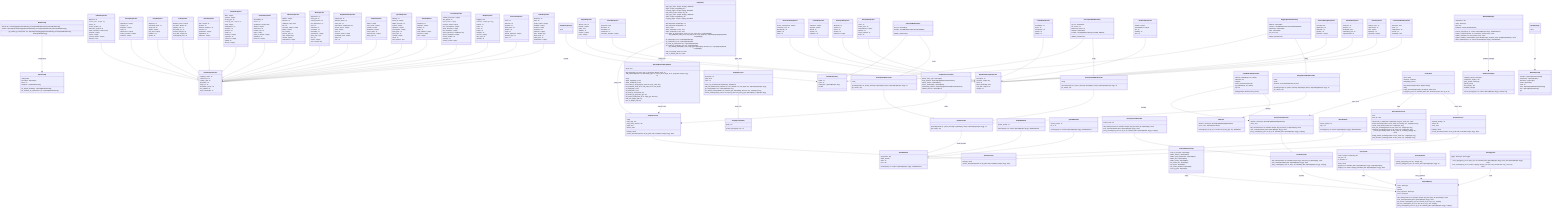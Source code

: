 classDiagram
  class AgentConfig {
    configuration
    description : Optional[str]
    name : str
    workflows : List[WorkflowConfig]
    get_default_workflow() Optional[WorkflowConfig]
    get_workflow_by_name(name: str) Optional[WorkflowConfig]
  }
  class AllyOfProperties {
    alliance_type : str
    benefits : List[str]
    public : bool
    reliability : int
    tensions : List[str]
    terms : List[str]
  }
  class AnthropicModelConfig {
    api_key : Optional[str]
    provider : Literal[ModelProviderType.ANTHROPIC]
    validate_parameters(v)
  }
  class AnthropicModelProvider {
    config
    generate(prompt: str, system_message: Optional[str], history: Optional[List[Dict[str, str]]]) str
    get_client() Any
  }
  class ArtifactProperties {
    alignment : str
    creation_date : Dict[str, str]
    creator : str
    current_location : str
    destruction_method : str
    game_mechanics : Dict[str, Any]
    materials : List[str]
    powers : List[str]
    previous_owners : List[str]
    sentience : bool
  }
  class AzureOpenAIModelConfig {
    api_key : Optional[str]
    api_version : str
    deployment_name : str
    endpoint : Optional[str]
    provider : Literal[ModelProviderType.AZURE_OPENAI]
    validate_parameters(v)
  }
  class AzureOpenAIModelProvider {
    config
    generate(prompt: str, system_message: Optional[str], history: Optional[List[Dict[str, str]]]) str
    get_client() Any
  }
  class BaseEntityProperties {
    campaign_notes : str
    canonical_id : str
    creation_date : str
    description : str
    image_url : str
    information_source : str
    last_updated : str
    player_knowledge : str
  }
  class BaseModelConfig {
    model : str
    name : str
    parameters : Optional[Dict[str, Any]]
    provider
  }
  class BaseProcessor {
    finalize()* None
    process_document(content: str, file_path: Path, metadata: Dict[str, Any])* None
  }
  class BaseRelationshipProperties {
    description : str
    end_date : Dict[str, str]
    notes : str
    public_knowledge : bool
    start_date : Dict[str, str]
    strength : int
  }
  class BaseWorkflow {
    components : dict
    model_provider
    name : str
    tools : dict
    execute(query: str, context: Optional[Dict[str, Any]])* WorkflowResult
  }
  class CausedProperties {
    awareness : bool
    directness : str
    inevitability : int
    mechanism : str
    prevention_attempts : List[str]
  }
  class ConceptProperties {
    applications : List[str]
    category : str
    limitations : List[str]
    origin : str
    practitioners : List[str]
    related_concepts : List[str]
    variations : List[str]
  }
  class ConnectedToProperties {
    access_requirements : List[str]
    connection_type : str
    directionality : str
    stability : int
    traffic : str
  }
  class ContextMemory {
    cache : NoneType
    config
    provider
    query_optimizer : NoneType
    tracer : NoneType
    add_context(content: str, metadata: Dict[str, Any], document_id: Optional[str]) None
    clear_context(metadata_filter: Optional[Dict[str, Any]]) None
    get_session_context(query_text: str, session_id: str, top_k: int) List[Any]
    get_user_context(query_text: str, user_id: str, top_k: int) List[Any]
    query_context(query_text: str, top_k: int, metadata_filter: Optional[Dict[str, Any]]) List[Any]
  }
  class ContextMemoryConfig {
    cache_ttl_seconds : Optional[int]
    enable_caching : Optional[bool]
    enable_query_optimization : Optional[bool]
    enable_retry : Optional[bool]
    enable_tracing : Optional[bool]
    max_cache_size : Optional[int]
    max_retries : Optional[int]
    min_results_threshold : Optional[int]
    trace_log_path : Optional[str]
  }
  class ContextProvider {
    add_context(content: str, metadata: Dict[str, Any], document_id: Optional[str])* None
    clear_context(metadata_filter: Optional[Dict[str, Any]])* None
    query_context(query_text: str, top_k: int, metadata_filter: Optional[Dict[str, Any]])* List[Any]
  }
  class CreatedProperties {
    assistance : List[str]
    materials : List[str]
    method : str
    purpose : str
    timeframe : str
  }
  class DeityProperties {
    alignment : str
    associated_plane : str
    clergy_title : str
    domain : List[str]
    holy_days : List[str]
    pantheon : str
    symbol : str
  }
  class DestroyedProperties {
    aftermath : str
    method : str
    reason : str
    remains : str
    witnesses : List[str]
  }
  class DocumentProcessor {
    client
    docs_dir : Path
    add_chunks_to_db(chunks: List[Dict[str, Any]], file_name: str) None
    chunk_document(content: str, file_name: str, strategy: str) List[Dict[str, Any]]
    extract_yaml_blocks(content: str) List[Dict[str, Any]]
    fixed_size_chunking(content: str, file_name: str) List[Dict[str, Any]]
    markdown_chunking(content: str, file_name: str) List[Dict[str, Any]]
    process_document(content: str, file_name: str, chunking_strategy: str) None
    sliding_window_chunking(content: str, file_name: str) List[Dict[str, Any]]
    yaml_structure_chunking(content: str, file_name: str) List[Dict[str, Any]]
  }
  class EnemyOfProperties {
    cause : str
    conflict_type : str
    confrontations : List[str]
    intensity : int
    peace_potential : int
    status : str
  }
  class EraProperties {
    defining_events : List[str]
    end_date : Dict[str, str]
    following_era : str
    preceding_era : str
    societal_changes : str
    start_date : Dict[str, str]
    technological_level : str
  }
  class EventProperties {
    date : Dict[str, str]
    duration : str
    historical_evidence : str
    outcome : str
    participants : List[str]
    significance : str
    witnesses : List[str]
  }
  class FactionProperties {
    allies : List[str]
    enemies : List[str]
    faction_type : str
    founding_date : Dict[str, str]
    goals : List[str]
    headquarters : str
    hierarchy : str
    influence : int
    leader : str
    members : List[str]
    reputation : str
    resources : List[str]
    symbol : str
    territory : List[str]
  }
  class GMAssistantAgent {
    campaign_setting : NoneType
    components_registry : dict
    game_system : NoneType
    system_prompt
    tools_registry : dict
    workflow_manager
    process_query(query: str, context: Optional[Dict[str, Any]]) Dict[str, Any]
  }
  class GraphProcessor {
    config
    entity_map : dict
    entity_name_variants : dict
    graph_store
    schema_store
    finalize() None
    process_document(content: str, file_path: Path, metadata: Dict[str, Any]) None
  }
  class GraphProcessorConfig {
    default_entity_type : Optional[str]
    entity_patterns : Optional[List[EntityExtractionPattern]]
    extract_entities : Optional[bool]
    extract_relationships : Optional[bool]
    relationship_patterns : Optional[List[RelationshipExtractionPattern]]
    validate_schema : Optional[bool]
  }
  class GraphQueryHandler {
    graph_tool
    answer_query(query: str) str
  }
  class GraphQueryTool {
    description : str
    graph_store
    name : str
    enrich_rag_results(result: RAGResult) RAGResult
    find_path_between(start_identifier: str, end_identifier: str, max_depth: int) Optional[List[Dict[str, Any]]]
    get_entity(identifier: str) Optional[Dict[str, Any]]
    get_related_entities(identifier: str, relation_type: Optional[str], direction: str) List[Dict[str, Any]]
    search_entities(property_name: str, property_value: Any, entity_type: Optional[str]) List[Dict[str, Any]]
  }
  class GraphStore {
    edge_type_index : Dict[str, Set[str]], defaultdict
    edges : Dict[str, GraphEdge], dict
    incoming_edges : Dict[str, List[str]], defaultdict
    node_name_index : Dict[str, str], dict
    node_type_index : Dict[str, Set[str]], defaultdict
    nodes : Dict[str, GraphNode], dict
    outgoing_edges : Dict[str, List[str]], defaultdict
    add_edge(edge: GraphEdge) str
    add_node(node: GraphNode) str
    clear() None
    delete_edge(edge_id: str) bool
    delete_node(node_id: str) bool
    find_nodes_by_property(prop_name: str, prop_value: Any) List[GraphNode]
    find_path(start_node_id: str, end_node_id: str, max_depth: int) Optional[List[Tuple[GraphNode, GraphEdge]]]
    get_edge(edge_id: str) Optional[GraphEdge]
    get_node(node_id: str) Optional[GraphNode]
    get_node_by_name(name: str) Optional[GraphNode]
    get_nodes_by_type(node_type: str) List[GraphNode]
    get_related_nodes(node_id: str, edge_type: Optional[str], direction: str) List[Tuple[GraphNode, GraphEdge]]
    load_from_file(file_path: str) None
    save_to_file(file_path: str) None
  }
  class GraphWorkflow {
    system_prompt : str
    execute(query: str, context: Optional[Dict[str, Any]]) WorkflowResult
  }
  class HuggingFaceModelConfig {
    endpoint : Optional[str]
    provider : Literal[ModelProviderType.HUGGINGFACE]
    quantization : Optional[str]
    token : Optional[str]
    use_local : bool
    validate_parameters(v)
  }
  class HuggingFaceModelProvider {
    config
    model
    tokenizer : PreTrainedTokenizerFast, bool
    generate(prompt: str, system_message: Optional[str], history: Optional[List[Dict[str, str]]]) str
    get_client() Any
  }
  class HybridWorkflow {
    system_prompt : str
    top_k : int
    execute(query: str, context: Optional[Dict[str, Any]]) WorkflowResult
  }
  class LightEmbeddingClassifier {
    collection_embeddings : list, ndarray
    collections : list
    metadata
    model : SentenceTransformer
    tag_embeddings : list, ndarray
    tags : list
    classify(prompt, threshold, max_results)
  }
  class LocatedInProperties {
    accessibility : str
    history : str
    permanence : str
    position : str
    visibility : str
  }
  class LocationProperties {
    accessibility : str
    climate : str
    coordinates : Dict[str, float]
    dangers : List[str]
    government : str
    location_type : str
    maps : List[str]
    points_of_interest : List[str]
    population : str
    resources : List[str]
  }
  class MemberOfProperties {
    benefits : List[str]
    responsibilities : List[str]
    role : str
    standing : str
    term : str
  }
  class MemoryContextProvider {
    context_store : list
    add_context(content: str, metadata: Dict[str, Any], document_id: Optional[str]) None
    clear_context(metadata_filter: Optional[Dict[str, Any]]) None
    query_context(query_text: str, top_k: int, metadata_filter: Optional[Dict[str, Any]]) List[Any]
  }
  class ModelConfig {
    default_llm : Union[HuggingFaceModelConfig, AzureOpenAIModelConfig, AnthropicModelConfig]
    models : Optional[List[Union[HuggingFaceModelConfig, AzureOpenAIModelConfig, AnthropicModelConfig]]]
    get_model_by_name(name: str) Optional[Union[HuggingFaceModelConfig, AzureOpenAIModelConfig, AnthropicModelConfig]]
  }
  class ModelProvider {
    generate(prompt: str, system_message: Optional[str], history: Optional[List[Dict[str, str]]])* str
    get_client()* Any
  }
  class ModelProviderType {
    name
  }
  class MonsterProperties {
    abilities : List[str]
    behavior : str
    challenge_rating : float
    diet : str
    encounter_tables : List[str]
    habitat : List[str]
    loot : List[str]
    monster_type : str
    stats : Dict[str, Any]
    variants : List[str]
    weaknesses : List[str]
  }
  class NPCProperties {
    appearance : str
    class_type : str
    current_location : str
    first_appearance : str
    level : int
    motivation : str
    occupation : str
    personality : str
    possessions : List[str]
    quest_giver : bool
    race : str
    secrets : List[str]
    stats : Dict[str, Any]
  }
  class OccurredDuringProperties {
    recorded : bool
    significance : str
    timeframe : str
    typicality : int
    witnesses : List[str]
  }
  class ParentOfProperties {
    closeness : int
    influence : str
    knowledge : bool
    relationship_type : str
    responsibilities : str
  }
  class PartyMemberProperties {
    background : str
    character_sheet : str
    class_type : str
    connections : List[Dict[str, str]]
    favorite_tactics : List[str]
    goals : List[str]
    level : int
    personal_quests : List[str]
    personality_traits : List[str]
    player : str
    race : str
  }
  class PlaneProperties {
    affinity : List[str]
    entry_points : List[str]
    hazards : List[str]
    inhabitants : List[str]
    parent_plane : str
    physical_laws : List[str]
    plane_type : str
  }
  class QueryCache {
    cache : Dict[str, CacheEntry], dict
    max_size : int
    ttl_seconds : int
    clear() None
    get(query: str, metadata_filter: Optional[Dict[str, Any]]) Optional[List[Any]]
    set(query: str, results: List[Any], metadata_filter: Optional[Dict[str, Any]]) None
  }
  class QueryOptimizer {
    classify_query(query_text: str) Dict[str, Any]
    optimize_query(query_text: str, context_data: Optional[Dict[str, Any]]) str
  }
  class QuestProperties {
    difficulty : int
    follow_up : List[str]
    hidden_outcome : str
    location : List[str]
    objectives : List[str]
    prerequisites : List[str]
    quest_giver : str
    quest_type : str
    rewards : List[str]
    status : str
    time_sensitive : bool
  }
  class RAGTool {
    classifier : NoneType, Optional[LightEmbeddingClassifier]
    vector_store : Optional[VectorStore]
    retrieve(query: str, top_k: int, context: str, query_type: str) RAGResult
  }
  class RAGWorkflow {
    system_prompt : str
    top_k : int
    execute(query: str, context: Optional[Dict[str, Any]]) WorkflowResult
  }
  class RaceProperties {
    homeland : str
    language : List[str]
    lifespan : str
    origin : str
    racial_abilities : List[str]
    subraces : List[str]
    traits : List[str]
  }
  class RulesProperties {
    authority_type : str
    enforcement : str
    laws : List[str]
    legitimacy : str
    opposition : List[str]
  }
  class SchemaEnforcedGraphStore {
    graph_store
    add_entity(name: str, entity_type: str, properties: Dict[str, Any]) str
    add_relationship(name: str, relationship_type: str, source_id: str, target_id: str, properties: Dict[str, Any]) str
    clear()
    delete_edge(edge_id: str)
    delete_node(node_id: str)
    find_nodes_by_property(prop_name: str, prop_value: Any)
    find_path(start_node_id: str, end_node_id: str, max_depth)
    get_edge(edge_id: str)
    get_node(node_id: str)
    get_node_by_name(name: str)
    get_nodes_by_type(node_type: str)
    get_related_nodes(node_id: str, edge_type, direction)
    load_from_file(file_path: str)
    save_to_file(file_path: str)
  }
  class SessionProperties {
    combat_encounters : List[str]
    date_played : str
    future_hooks : List[str]
    locations_visited : List[str]
    npcs_encountered : List[str]
    player_decisions : List[str]
    plot_revelations : List[str]
    quests_advanced : List[Dict[str, str]]
    quests_completed : List[str]
    session_number : int
    summary : str
    treasure_found : List[str]
  }
  class ShopProperties {
    haggling : bool
    inventory : List[Dict[str, Any]]
    location : str
    owner : str
    prices : str
    quality : str
    schedule : str
    services : List[str]
    shop_type : str
    specialty : str
  }
  class TracingSystem {
    logger : NoneType, RootLogger
    trace_query(query_id: str, query_text: str, metadata_filter: Optional[Dict[str, Any]], extra_info: Optional[Dict[str, Any]]) None
    trace_results(query_id: str, results: List[Any], duration_ms: float, was_cached: bool, retry_count: int) None
  }
  class TransformedIntoProperties {
    awareness : bool
    cause : str
    completeness : int
    process : str
    reversibility : bool
  }
  class TreasureProperties {
    curse : str
    detection : str
    guardian : str
    legal_status : str
    location : str
    origin : str
    special_properties : List[str]
    treasure_type : str
    value : str
  }
  class VectorContextProvider {
    classifier : NoneType, Optional[LightEmbeddingClassifier]
    vector_store
    add_context(content: str, metadata: Dict[str, Any], document_id: Optional[str]) None
    clear_context(metadata_filter: Optional[Dict[str, Any]]) None
    query_context(query_text: str, top_k: int, metadata_filter: Optional[Dict[str, Any]]) List[Any]
  }
  class VectorProcessor {
    chunking_strategy : str
    chunks : list
    vector_store
    finalize()* None
    process_document(content: str, file_path: Path, metadata: Dict[str, Any]) None
  }
  class VectorStore {
    client : Client
    collection : Collection
    embedding_function
    add_documents(documents: list[Document])
    clear()
    delete_documents(document_ids: list[str], where: dict)
    query(query_text: str, metadata_filters: dict, documents_filter: dict, top_k: int)
  }
  class VillainProperties {
    backstory : str
    base : str
    escape_plans : List[str]
    methods : List[str]
    minions : List[str]
    motivation : str
    schemes : List[str]
    stats : Dict[str, Any]
    threat_level : int
    villain_type : str
    weaknesses : List[str]
  }
  class WorkflowConfig {
    activation : Optional[ActivationConfig]
    components : Optional[List[str]]
    description : Optional[str]
    model : Optional[str]
    name : str
    steps : Optional[List[WorkflowStepConfig]]
    tools : Optional[List[ToolConfig]]
    type
  }
  class WorkflowManager {
    components : dict
    config : NoneType
    tools : dict
    workflows : Dict[str, BaseWorkflow]
    process_query(query: str, context: Optional[Dict[str, Any]]) WorkflowResult
    register_component(name: str, component_instance: Any) None
    register_tool(name: str, tool_instance: Any) None
    register_workflow_class(workflow_type: WorkflowType, workflow_class: Type[BaseWorkflow]) None
    select_workflow(query: str, context: Optional[Dict[str, Any]]) BaseWorkflow
  }
  class WorkflowType {
    name
  }
  AnthropicModelProvider --|> ModelProvider
  AzureOpenAIModelProvider --|> ModelProvider
  HuggingFaceModelProvider --|> ModelProvider
  MemoryContextProvider --|> ContextProvider
  VectorContextProvider --|> ContextProvider
  AnthropicModelConfig --|> BaseModelConfig
  AzureOpenAIModelConfig --|> BaseModelConfig
  HuggingFaceModelConfig --|> BaseModelConfig
  GraphProcessor --|> BaseProcessor
  VectorProcessor --|> BaseProcessor
  AllyOfProperties --|> BaseRelationshipProperties
  ArtifactProperties --|> BaseEntityProperties
  CausedProperties --|> BaseRelationshipProperties
  ConceptProperties --|> BaseEntityProperties
  ConnectedToProperties --|> BaseRelationshipProperties
  CreatedProperties --|> BaseRelationshipProperties
  DeityProperties --|> BaseEntityProperties
  DestroyedProperties --|> BaseRelationshipProperties
  EnemyOfProperties --|> BaseRelationshipProperties
  EraProperties --|> BaseEntityProperties
  EventProperties --|> BaseEntityProperties
  FactionProperties --|> BaseEntityProperties
  LocatedInProperties --|> BaseRelationshipProperties
  LocationProperties --|> BaseEntityProperties
  MemberOfProperties --|> BaseRelationshipProperties
  MonsterProperties --|> BaseEntityProperties
  NPCProperties --|> BaseEntityProperties
  OccurredDuringProperties --|> BaseRelationshipProperties
  ParentOfProperties --|> BaseRelationshipProperties
  PartyMemberProperties --|> BaseEntityProperties
  PlaneProperties --|> BaseEntityProperties
  QuestProperties --|> BaseEntityProperties
  RaceProperties --|> BaseEntityProperties
  RulesProperties --|> BaseRelationshipProperties
  SessionProperties --|> BaseEntityProperties
  ShopProperties --|> BaseEntityProperties
  TransformedIntoProperties --|> BaseRelationshipProperties
  TreasureProperties --|> BaseEntityProperties
  VillainProperties --|> BaseEntityProperties
  GraphWorkflow --|> BaseWorkflow
  HybridWorkflow --|> BaseWorkflow
  RAGWorkflow --|> BaseWorkflow
  LightEmbeddingClassifier --* VectorContextProvider : classifier
  LightEmbeddingClassifier --* RAGTool : classifier
  VectorStore --* VectorContextProvider : vector_store
  QueryCache --* ContextMemory : cache
  ContextMemoryConfig --* ContextMemory : config
  QueryOptimizer --* ContextMemory : query_optimizer
  TracingSystem --* ContextMemory : tracer
  WorkflowType --* WorkflowConfig : type
  ModelConfig --* AgentConfig : configuration
  ModelProviderType --* BaseModelConfig : provider
  GraphProcessorConfig --* GraphProcessor : config
  SchemaEnforcedGraphStore --* GraphProcessor : schema_store
  WorkflowManager --* GMAssistantAgent : workflow_manager
  GraphStore --o GraphProcessor : graph_store
  GraphStore --o SchemaEnforcedGraphStore : graph_store
  GraphStore --o GraphQueryTool : graph_store
  VectorStore --o DocumentProcessor : client
  VectorStore --o VectorProcessor : vector_store
  ModelProvider --o BaseWorkflow : model_provider
  ContextProvider --o ContextMemory : provider
  AnthropicModelConfig --o AnthropicModelProvider : config
  AzureOpenAIModelConfig --o AzureOpenAIModelProvider : config
  HuggingFaceModelConfig --o HuggingFaceModelProvider : config
  GraphQueryTool --o GraphQueryHandler : graph_tool